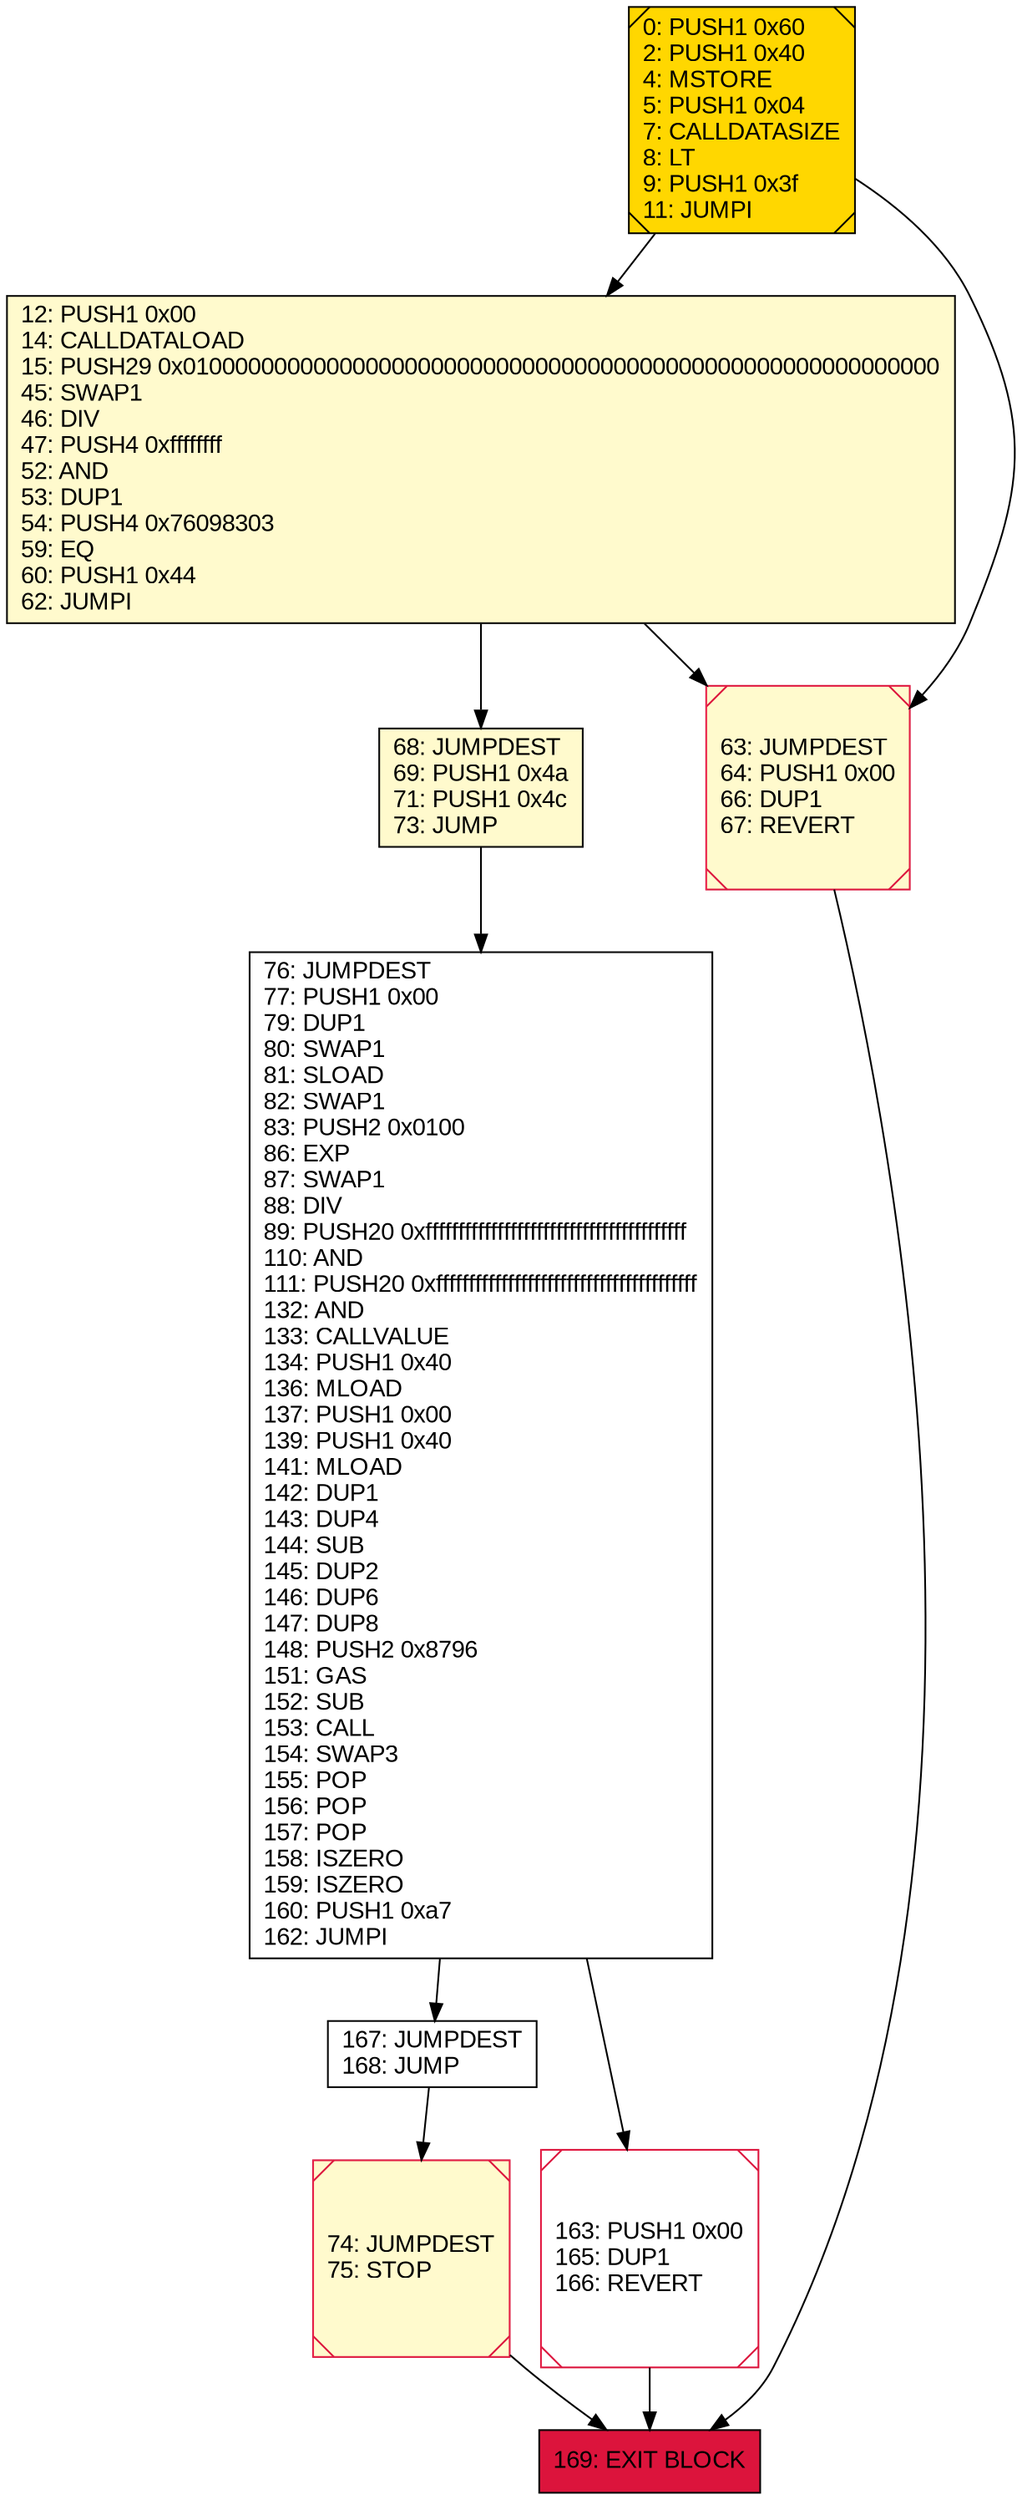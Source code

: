 digraph G {
bgcolor=transparent rankdir=UD;
node [shape=box style=filled color=black fillcolor=white fontname=arial fontcolor=black];
167 [label="167: JUMPDEST\l168: JUMP\l" ];
12 [label="12: PUSH1 0x00\l14: CALLDATALOAD\l15: PUSH29 0x0100000000000000000000000000000000000000000000000000000000\l45: SWAP1\l46: DIV\l47: PUSH4 0xffffffff\l52: AND\l53: DUP1\l54: PUSH4 0x76098303\l59: EQ\l60: PUSH1 0x44\l62: JUMPI\l" fillcolor=lemonchiffon ];
163 [label="163: PUSH1 0x00\l165: DUP1\l166: REVERT\l" shape=Msquare color=crimson ];
76 [label="76: JUMPDEST\l77: PUSH1 0x00\l79: DUP1\l80: SWAP1\l81: SLOAD\l82: SWAP1\l83: PUSH2 0x0100\l86: EXP\l87: SWAP1\l88: DIV\l89: PUSH20 0xffffffffffffffffffffffffffffffffffffffff\l110: AND\l111: PUSH20 0xffffffffffffffffffffffffffffffffffffffff\l132: AND\l133: CALLVALUE\l134: PUSH1 0x40\l136: MLOAD\l137: PUSH1 0x00\l139: PUSH1 0x40\l141: MLOAD\l142: DUP1\l143: DUP4\l144: SUB\l145: DUP2\l146: DUP6\l147: DUP8\l148: PUSH2 0x8796\l151: GAS\l152: SUB\l153: CALL\l154: SWAP3\l155: POP\l156: POP\l157: POP\l158: ISZERO\l159: ISZERO\l160: PUSH1 0xa7\l162: JUMPI\l" ];
68 [label="68: JUMPDEST\l69: PUSH1 0x4a\l71: PUSH1 0x4c\l73: JUMP\l" fillcolor=lemonchiffon ];
169 [label="169: EXIT BLOCK\l" fillcolor=crimson ];
63 [label="63: JUMPDEST\l64: PUSH1 0x00\l66: DUP1\l67: REVERT\l" fillcolor=lemonchiffon shape=Msquare color=crimson ];
0 [label="0: PUSH1 0x60\l2: PUSH1 0x40\l4: MSTORE\l5: PUSH1 0x04\l7: CALLDATASIZE\l8: LT\l9: PUSH1 0x3f\l11: JUMPI\l" fillcolor=lemonchiffon shape=Msquare fillcolor=gold ];
74 [label="74: JUMPDEST\l75: STOP\l" fillcolor=lemonchiffon shape=Msquare color=crimson ];
63 -> 169;
0 -> 63;
76 -> 167;
74 -> 169;
76 -> 163;
12 -> 68;
12 -> 63;
163 -> 169;
68 -> 76;
167 -> 74;
0 -> 12;
}